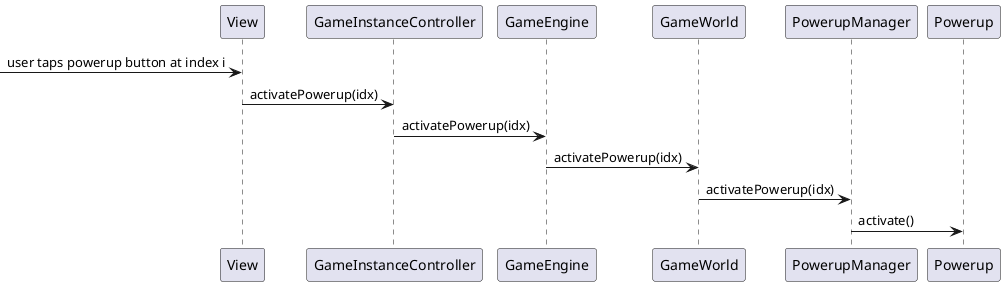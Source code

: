 @startuml
-> View: user taps powerup button at index i
View -> GameInstanceController: activatePowerup(idx)
GameInstanceController -> GameEngine: activatePowerup(idx)
GameEngine -> GameWorld: activatePowerup(idx)
GameWorld -> PowerupManager: activatePowerup(idx)
PowerupManager -> Powerup: activate()
@enduml